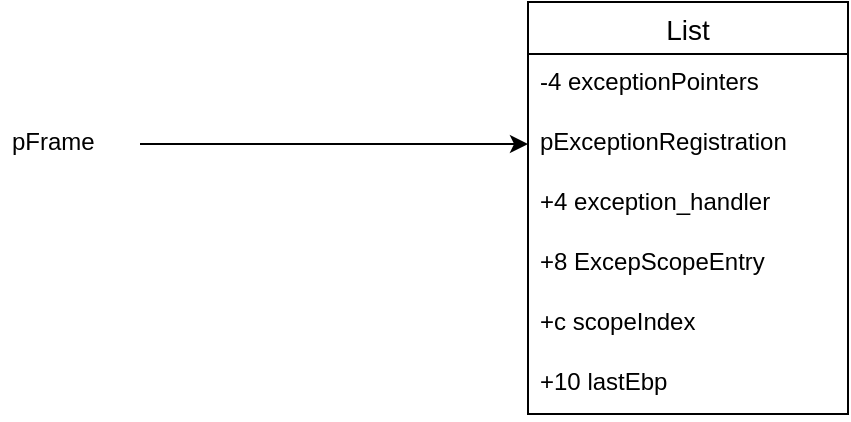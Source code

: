 <mxfile version="20.3.7" type="device"><diagram id="meVrL5Bb344JJ78v_sj9" name="第 1 页"><mxGraphModel dx="868" dy="450" grid="1" gridSize="10" guides="1" tooltips="1" connect="1" arrows="1" fold="1" page="1" pageScale="1" pageWidth="827" pageHeight="1169" math="0" shadow="0"><root><mxCell id="0"/><mxCell id="1" parent="0"/><mxCell id="dPYVZCsDdef8UWJf2zX9-1" value="List" style="swimlane;fontStyle=0;childLayout=stackLayout;horizontal=1;startSize=26;horizontalStack=0;resizeParent=1;resizeParentMax=0;resizeLast=0;collapsible=1;marginBottom=0;align=center;fontSize=14;" vertex="1" parent="1"><mxGeometry x="414" y="280" width="160" height="206" as="geometry"/></mxCell><mxCell id="dPYVZCsDdef8UWJf2zX9-2" value="-4 exceptionPointers" style="text;strokeColor=none;fillColor=none;spacingLeft=4;spacingRight=4;overflow=hidden;rotatable=0;points=[[0,0.5],[1,0.5]];portConstraint=eastwest;fontSize=12;" vertex="1" parent="dPYVZCsDdef8UWJf2zX9-1"><mxGeometry y="26" width="160" height="30" as="geometry"/></mxCell><mxCell id="dPYVZCsDdef8UWJf2zX9-3" value="pExceptionRegistration" style="text;strokeColor=none;fillColor=none;spacingLeft=4;spacingRight=4;overflow=hidden;rotatable=0;points=[[0,0.5],[1,0.5]];portConstraint=eastwest;fontSize=12;" vertex="1" parent="dPYVZCsDdef8UWJf2zX9-1"><mxGeometry y="56" width="160" height="30" as="geometry"/></mxCell><mxCell id="dPYVZCsDdef8UWJf2zX9-4" value="+4 exception_handler&#10;" style="text;strokeColor=none;fillColor=none;spacingLeft=4;spacingRight=4;overflow=hidden;rotatable=0;points=[[0,0.5],[1,0.5]];portConstraint=eastwest;fontSize=12;" vertex="1" parent="dPYVZCsDdef8UWJf2zX9-1"><mxGeometry y="86" width="160" height="30" as="geometry"/></mxCell><mxCell id="dPYVZCsDdef8UWJf2zX9-7" value="+8 ExcepScopeEntry" style="text;strokeColor=none;fillColor=none;spacingLeft=4;spacingRight=4;overflow=hidden;rotatable=0;points=[[0,0.5],[1,0.5]];portConstraint=eastwest;fontSize=12;" vertex="1" parent="dPYVZCsDdef8UWJf2zX9-1"><mxGeometry y="116" width="160" height="30" as="geometry"/></mxCell><mxCell id="dPYVZCsDdef8UWJf2zX9-8" value="+c scopeIndex" style="text;strokeColor=none;fillColor=none;spacingLeft=4;spacingRight=4;overflow=hidden;rotatable=0;points=[[0,0.5],[1,0.5]];portConstraint=eastwest;fontSize=12;" vertex="1" parent="dPYVZCsDdef8UWJf2zX9-1"><mxGeometry y="146" width="160" height="30" as="geometry"/></mxCell><mxCell id="dPYVZCsDdef8UWJf2zX9-9" value="+10 lastEbp" style="text;strokeColor=none;fillColor=none;spacingLeft=4;spacingRight=4;overflow=hidden;rotatable=0;points=[[0,0.5],[1,0.5]];portConstraint=eastwest;fontSize=12;" vertex="1" parent="dPYVZCsDdef8UWJf2zX9-1"><mxGeometry y="176" width="160" height="30" as="geometry"/></mxCell><mxCell id="dPYVZCsDdef8UWJf2zX9-6" style="edgeStyle=orthogonalEdgeStyle;rounded=0;orthogonalLoop=1;jettySize=auto;html=1;exitX=1;exitY=0.5;exitDx=0;exitDy=0;entryX=0;entryY=0.5;entryDx=0;entryDy=0;" edge="1" parent="1" source="dPYVZCsDdef8UWJf2zX9-5" target="dPYVZCsDdef8UWJf2zX9-3"><mxGeometry relative="1" as="geometry"/></mxCell><mxCell id="dPYVZCsDdef8UWJf2zX9-5" value="pFrame&#10;" style="text;strokeColor=none;fillColor=none;spacingLeft=4;spacingRight=4;overflow=hidden;rotatable=0;points=[[0,0.5],[1,0.5]];portConstraint=eastwest;fontSize=12;" vertex="1" parent="1"><mxGeometry x="150" y="336" width="70" height="30" as="geometry"/></mxCell></root></mxGraphModel></diagram></mxfile>